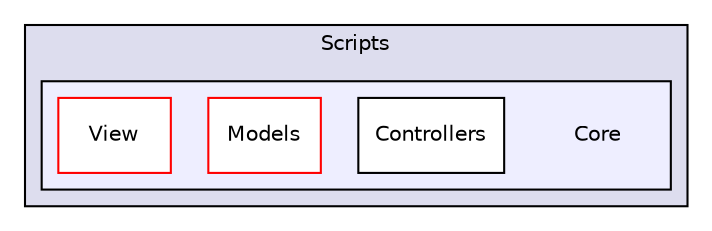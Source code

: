 digraph "MediaMotion/Assets/Scripts/Core" {
  compound=true
  node [ fontsize="10", fontname="Helvetica"];
  edge [ labelfontsize="10", labelfontname="Helvetica"];
  subgraph clusterdir_550b8978d697db70f02d9ff602bc5c19 {
    graph [ bgcolor="#ddddee", pencolor="black", label="Scripts" fontname="Helvetica", fontsize="10", URL="dir_550b8978d697db70f02d9ff602bc5c19.html"]
  subgraph clusterdir_830fd0511d08d3725b7927f67b9c483e {
    graph [ bgcolor="#eeeeff", pencolor="black", label="" URL="dir_830fd0511d08d3725b7927f67b9c483e.html"];
    dir_830fd0511d08d3725b7927f67b9c483e [shape=plaintext label="Core"];
    dir_510454582c807c50cae9b214664a4ca1 [shape=box label="Controllers" color="black" fillcolor="white" style="filled" URL="dir_510454582c807c50cae9b214664a4ca1.html"];
    dir_a17fdf3a251b95873916bb31bf26ef8b [shape=box label="Models" color="red" fillcolor="white" style="filled" URL="dir_a17fdf3a251b95873916bb31bf26ef8b.html"];
    dir_33edba045f8381ae1efa2645f1e2ecdf [shape=box label="View" color="red" fillcolor="white" style="filled" URL="dir_33edba045f8381ae1efa2645f1e2ecdf.html"];
  }
  }
}
